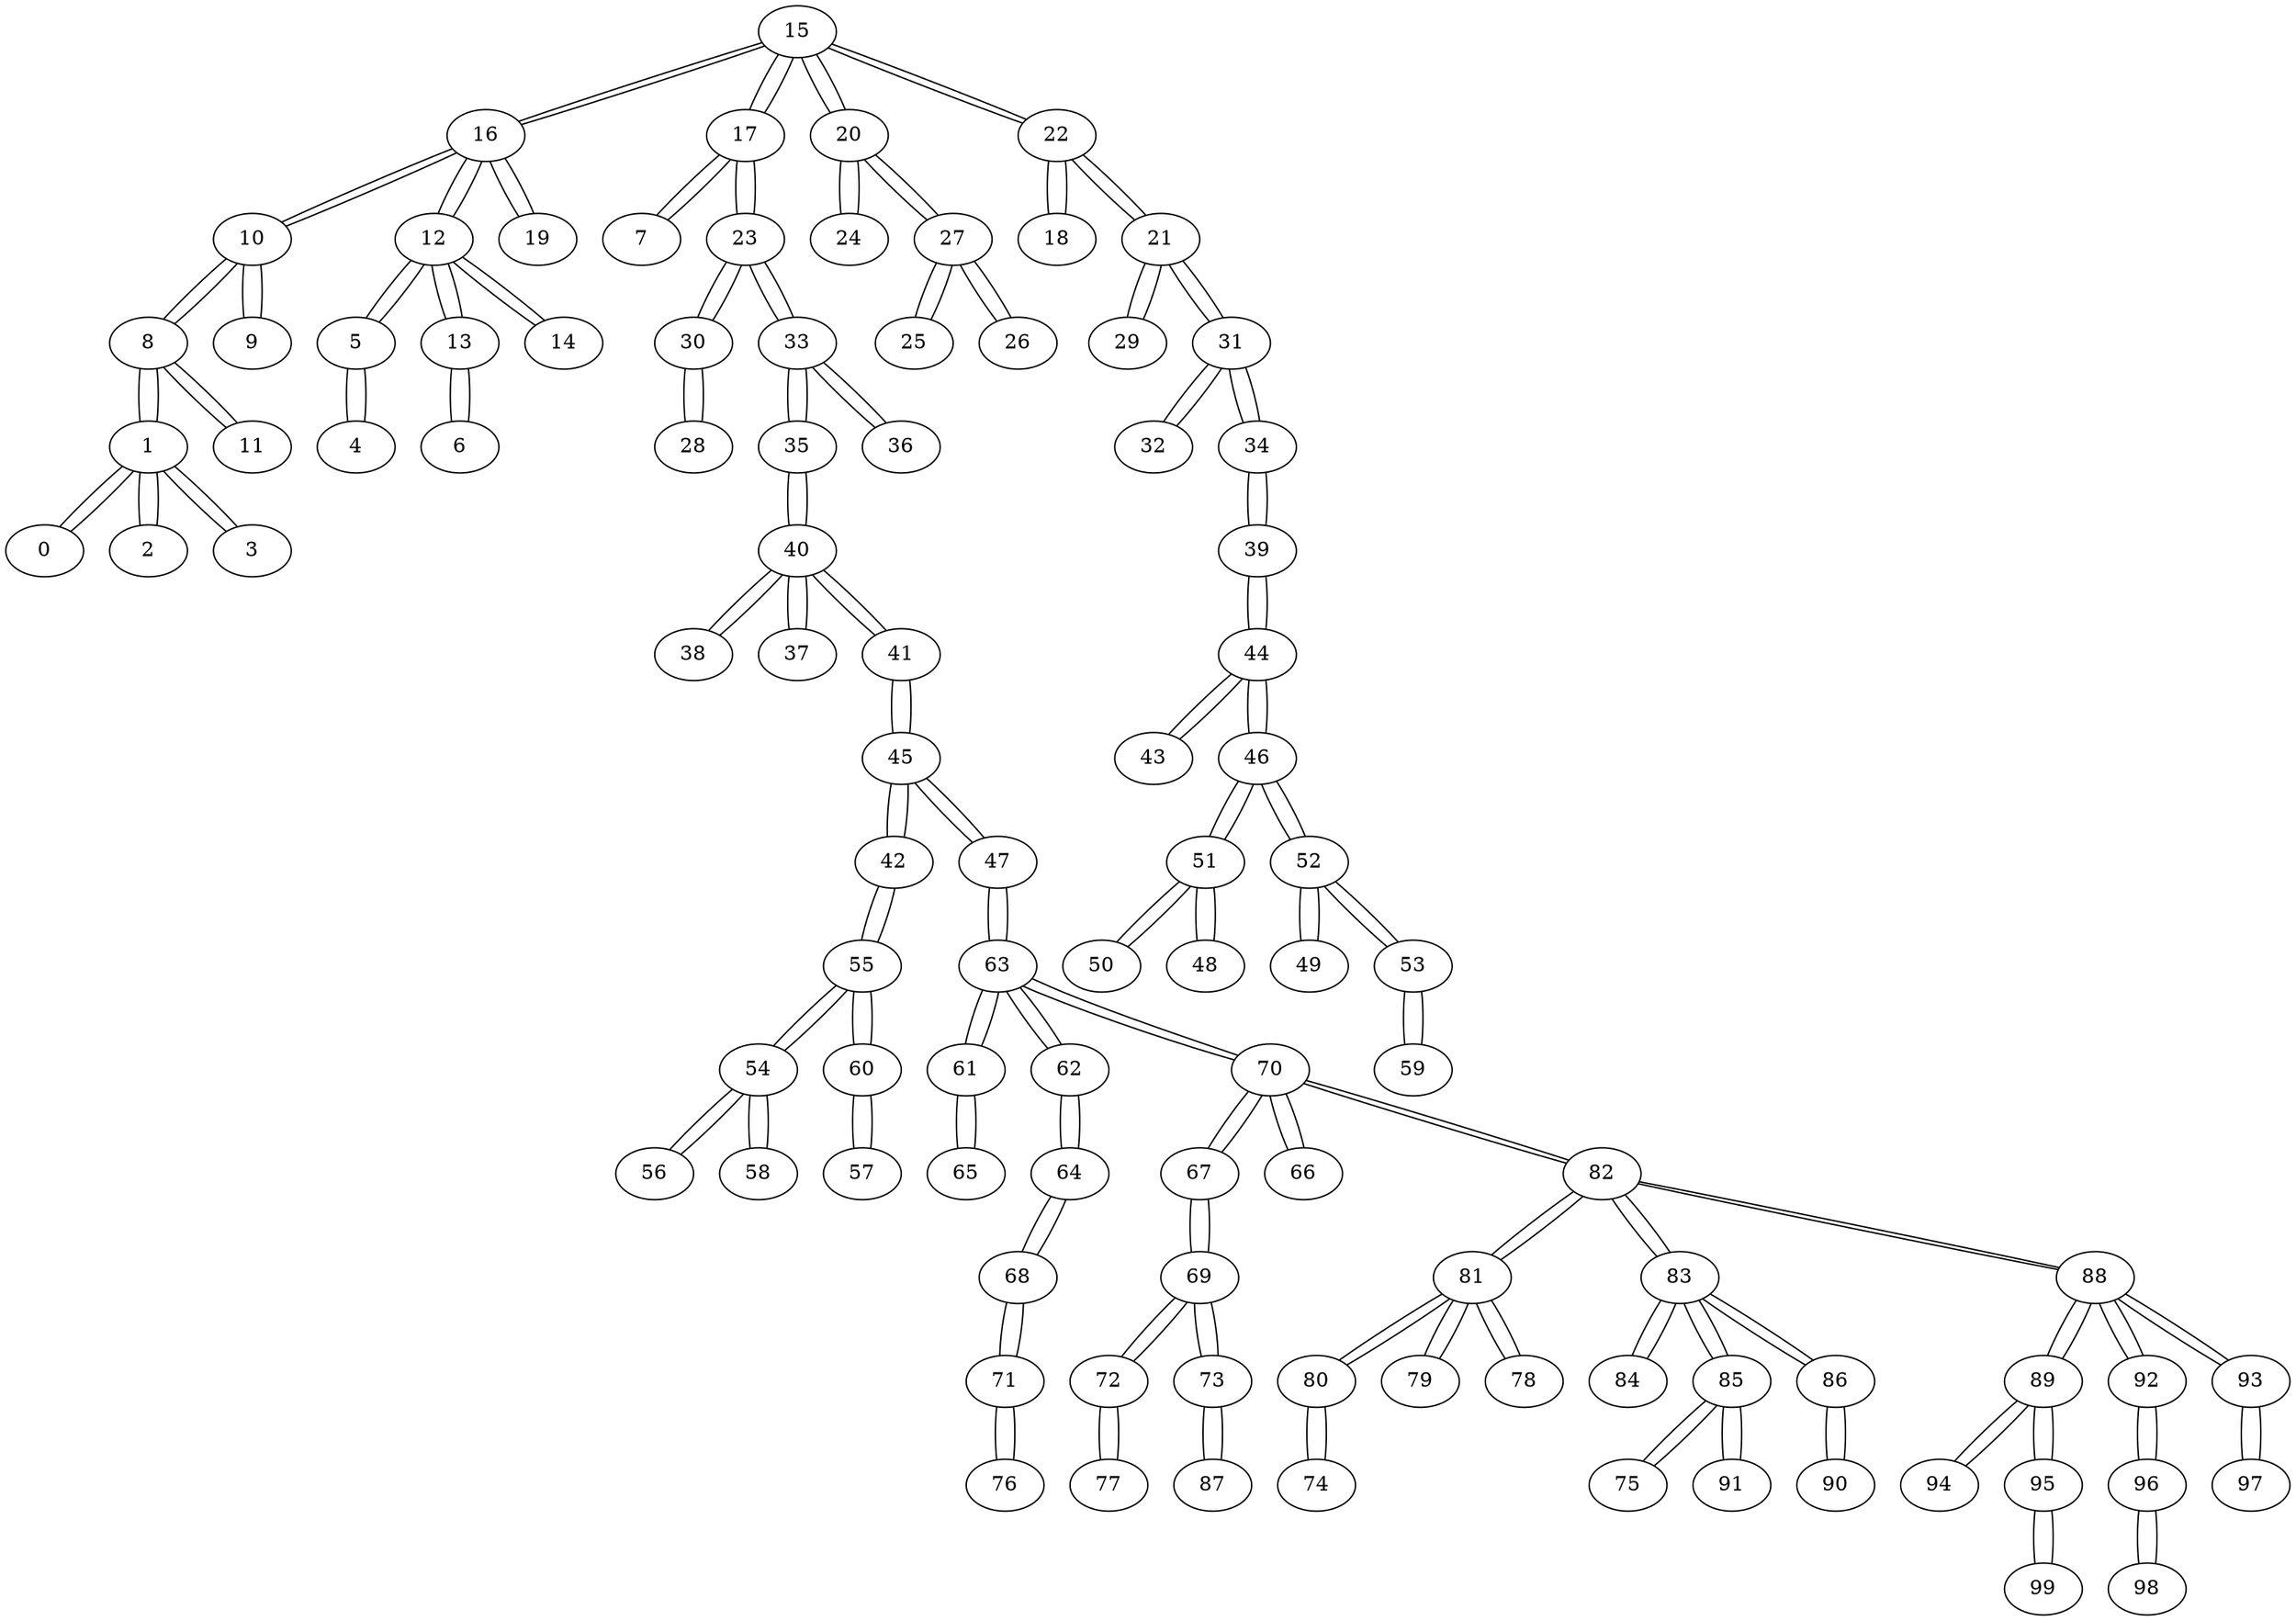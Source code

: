 graph {
15 -- 16
15 -- 17
15 -- 20
15 -- 22
16 -- 15
16 -- 10
16 -- 12
16 -- 19
17 -- 15
17 -- 7
17 -- 23
20 -- 15
20 -- 24
20 -- 27
22 -- 15
22 -- 18
22 -- 21
10 -- 16
10 -- 8
10 -- 9
12 -- 16
12 -- 5
12 -- 13
12 -- 14
19 -- 16
7 -- 17
23 -- 17
23 -- 30
23 -- 33
24 -- 20
27 -- 20
27 -- 25
27 -- 26
18 -- 22
21 -- 22
21 -- 29
21 -- 31
8 -- 10
8 -- 1
8 -- 11
9 -- 10
5 -- 12
5 -- 4
13 -- 12
13 -- 6
14 -- 12
30 -- 23
30 -- 28
33 -- 23
33 -- 35
33 -- 36
25 -- 27
26 -- 27
29 -- 21
31 -- 21
31 -- 32
31 -- 34
1 -- 8
1 -- 0
1 -- 2
1 -- 3
11 -- 8
4 -- 5
6 -- 13
28 -- 30
35 -- 33
35 -- 40
36 -- 33
32 -- 31
34 -- 31
34 -- 39
0 -- 1
2 -- 1
3 -- 1
40 -- 35
40 -- 38
40 -- 37
40 -- 41
39 -- 34
39 -- 44
38 -- 40
37 -- 40
41 -- 40
41 -- 45
44 -- 39
44 -- 43
44 -- 46
45 -- 41
45 -- 42
45 -- 47
43 -- 44
46 -- 44
46 -- 51
46 -- 52
42 -- 45
42 -- 55
47 -- 45
47 -- 63
51 -- 46
51 -- 50
51 -- 48
52 -- 46
52 -- 49
52 -- 53
55 -- 42
55 -- 54
55 -- 60
63 -- 47
63 -- 61
63 -- 62
63 -- 70
50 -- 51
48 -- 51
49 -- 52
53 -- 52
53 -- 59
54 -- 55
54 -- 56
54 -- 58
60 -- 55
60 -- 57
61 -- 63
61 -- 65
62 -- 63
62 -- 64
70 -- 63
70 -- 67
70 -- 66
70 -- 82
59 -- 53
56 -- 54
58 -- 54
57 -- 60
65 -- 61
64 -- 62
64 -- 68
67 -- 70
67 -- 69
66 -- 70
82 -- 70
82 -- 81
82 -- 83
82 -- 88
68 -- 64
68 -- 71
69 -- 67
69 -- 72
69 -- 73
81 -- 82
81 -- 80
81 -- 79
81 -- 78
83 -- 82
83 -- 84
83 -- 85
83 -- 86
88 -- 82
88 -- 89
88 -- 92
88 -- 93
71 -- 68
71 -- 76
72 -- 69
72 -- 77
73 -- 69
73 -- 87
80 -- 81
80 -- 74
79 -- 81
78 -- 81
84 -- 83
85 -- 83
85 -- 75
85 -- 91
86 -- 83
86 -- 90
89 -- 88
89 -- 94
89 -- 95
92 -- 88
92 -- 96
93 -- 88
93 -- 97
76 -- 71
77 -- 72
87 -- 73
74 -- 80
75 -- 85
91 -- 85
90 -- 86
94 -- 89
95 -- 89
95 -- 99
96 -- 92
96 -- 98
97 -- 93
99 -- 95
98 -- 96
}
